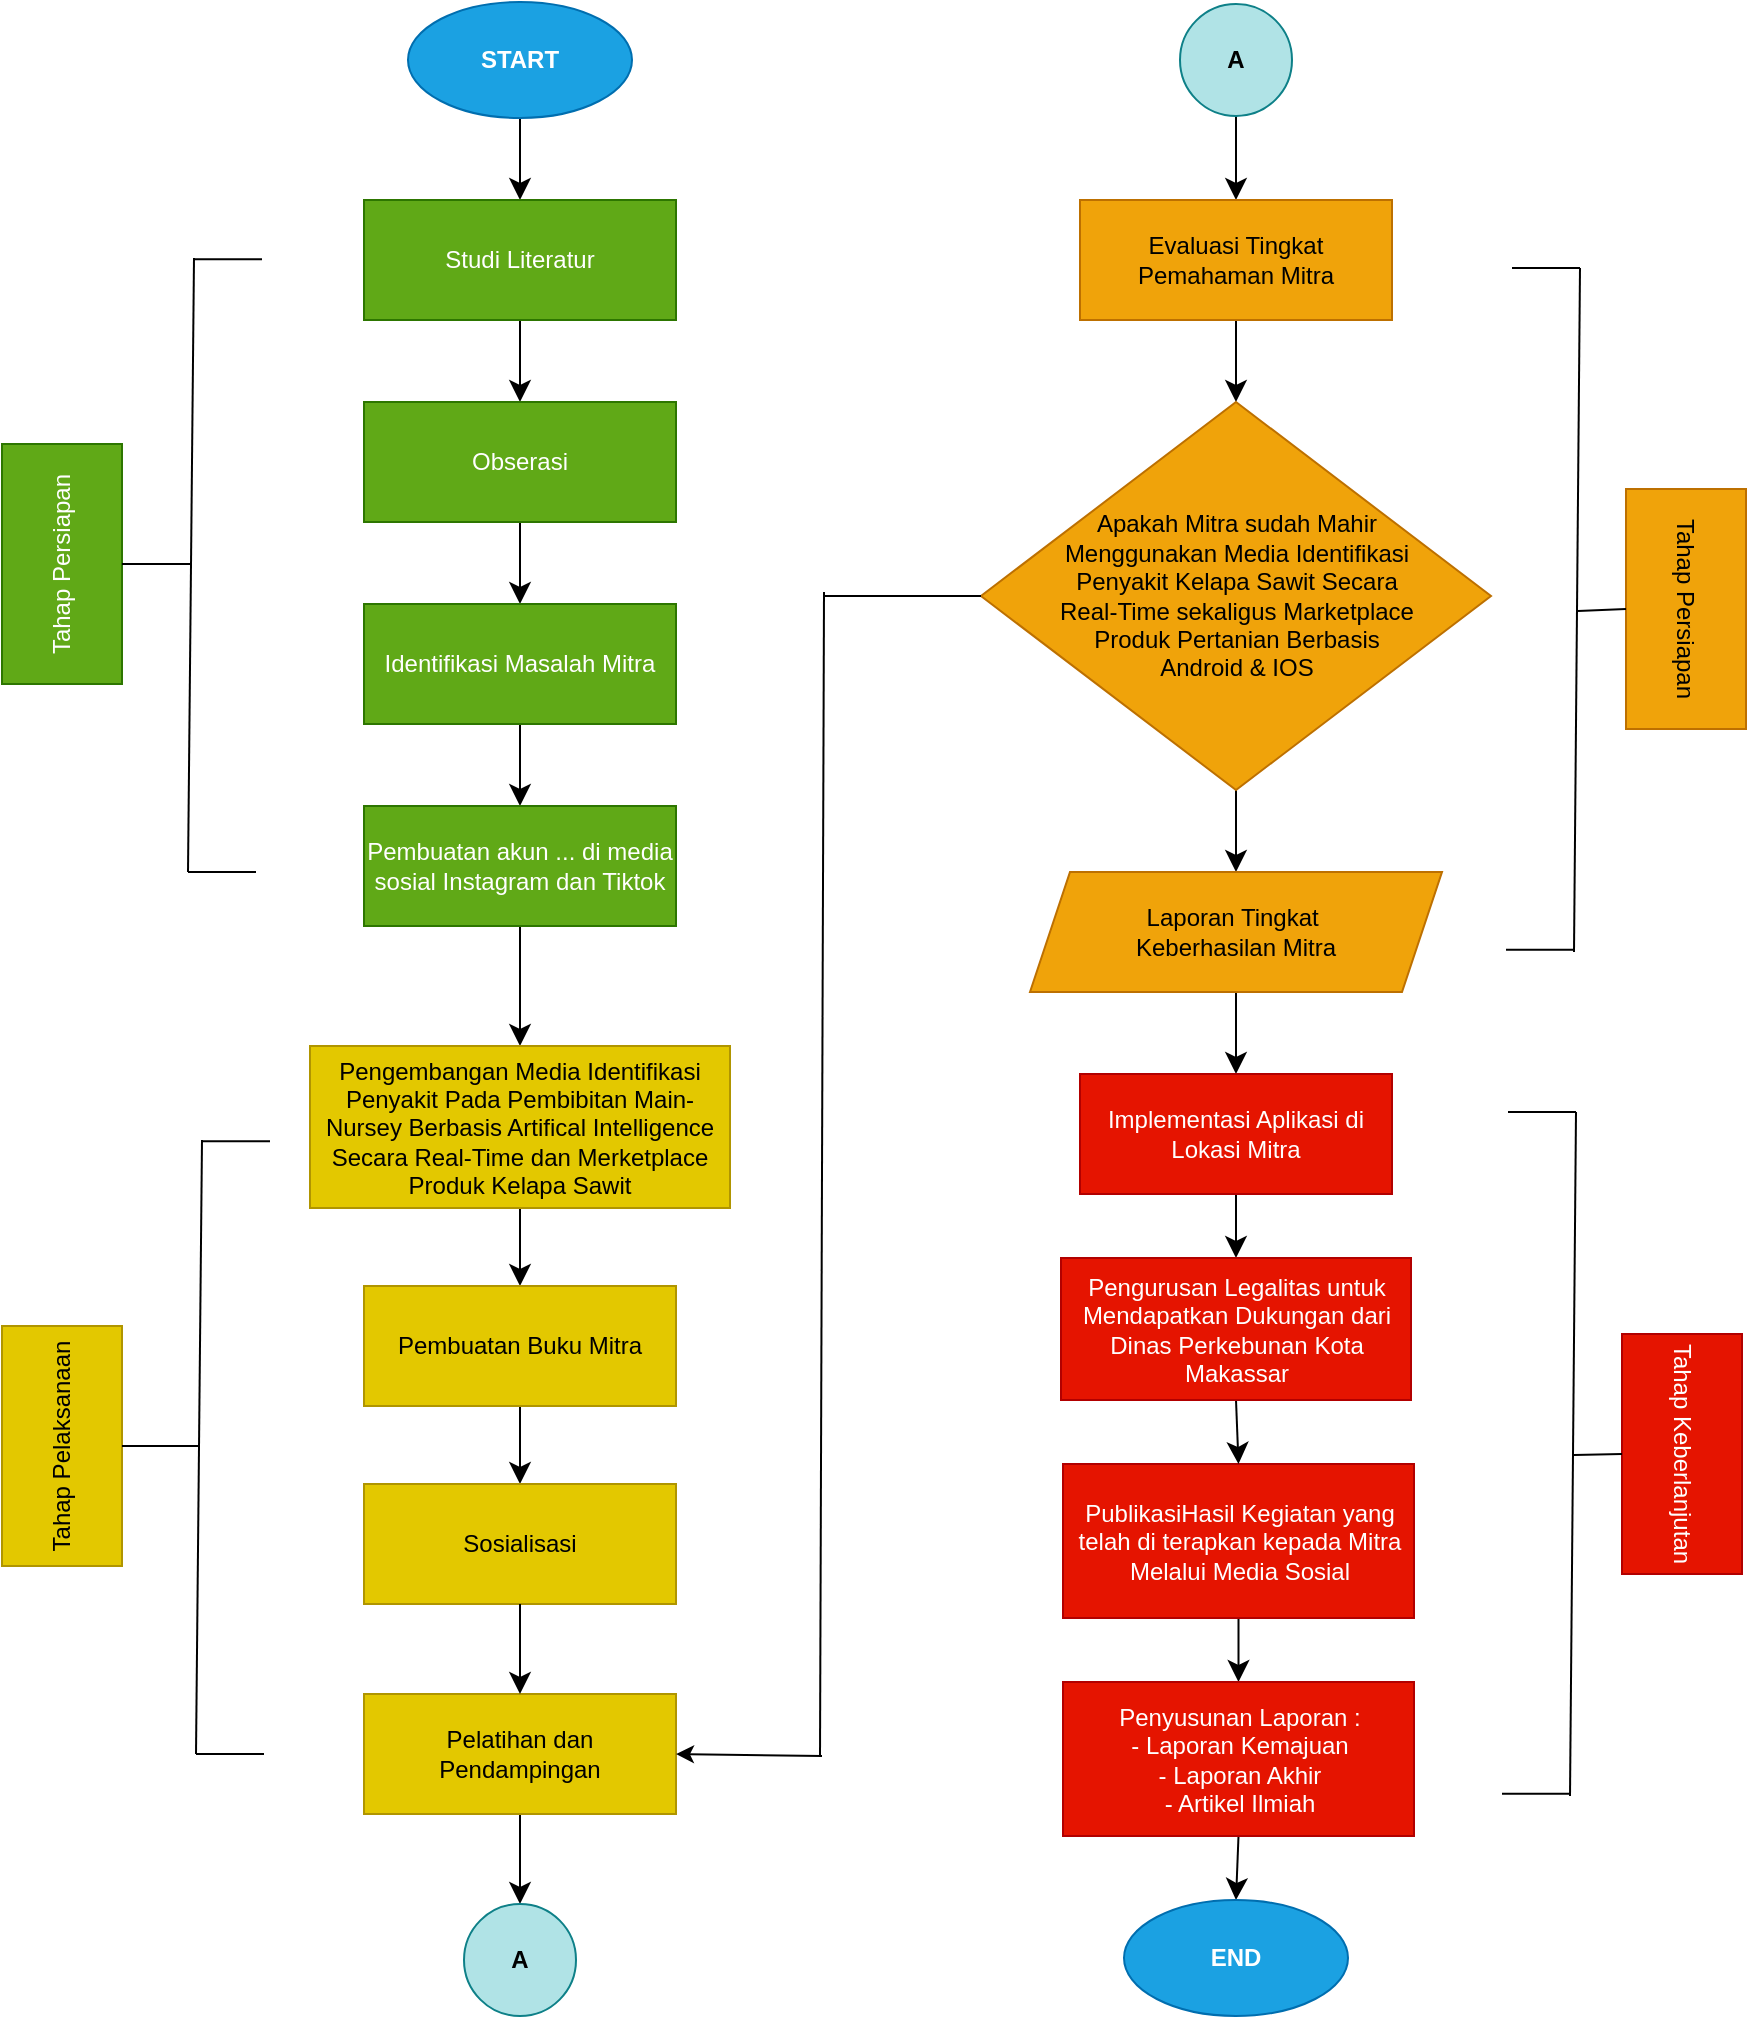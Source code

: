 <mxfile version="26.1.3">
  <diagram name="Page-1" id="F6lXygc_6NLY8PlQxDrW">
    <mxGraphModel dx="2584" dy="1112" grid="0" gridSize="10" guides="1" tooltips="1" connect="1" arrows="1" fold="1" page="0" pageScale="1" pageWidth="850" pageHeight="1100" background="#FFFFFF" math="0" shadow="0">
      <root>
        <mxCell id="0" />
        <mxCell id="1" parent="0" />
        <mxCell id="Fs--lFABOoEZHQ23tQJz-62" style="edgeStyle=none;curved=1;rounded=0;orthogonalLoop=1;jettySize=auto;html=1;exitX=0.5;exitY=1;exitDx=0;exitDy=0;fontSize=12;startSize=8;endSize=8;" edge="1" parent="1" source="Fs--lFABOoEZHQ23tQJz-4" target="Fs--lFABOoEZHQ23tQJz-5">
          <mxGeometry relative="1" as="geometry" />
        </mxCell>
        <mxCell id="Fs--lFABOoEZHQ23tQJz-4" value="&lt;h4&gt;&lt;font&gt;START&lt;/font&gt;&lt;/h4&gt;" style="ellipse;whiteSpace=wrap;html=1;fillColor=#1ba1e2;fontColor=#ffffff;strokeColor=#006EAF;" vertex="1" parent="1">
          <mxGeometry x="-35" y="27" width="112" height="58" as="geometry" />
        </mxCell>
        <mxCell id="Fs--lFABOoEZHQ23tQJz-63" style="edgeStyle=none;curved=1;rounded=0;orthogonalLoop=1;jettySize=auto;html=1;exitX=0.5;exitY=1;exitDx=0;exitDy=0;entryX=0.5;entryY=0;entryDx=0;entryDy=0;fontSize=12;startSize=8;endSize=8;" edge="1" parent="1" source="Fs--lFABOoEZHQ23tQJz-5" target="Fs--lFABOoEZHQ23tQJz-6">
          <mxGeometry relative="1" as="geometry" />
        </mxCell>
        <mxCell id="Fs--lFABOoEZHQ23tQJz-5" value="Studi Literatur" style="rounded=0;whiteSpace=wrap;html=1;fillColor=#60a917;strokeColor=#2D7600;fontColor=#FFFFFF;" vertex="1" parent="1">
          <mxGeometry x="-57" y="126" width="156" height="60" as="geometry" />
        </mxCell>
        <mxCell id="Fs--lFABOoEZHQ23tQJz-64" style="edgeStyle=none;curved=1;rounded=0;orthogonalLoop=1;jettySize=auto;html=1;exitX=0.5;exitY=1;exitDx=0;exitDy=0;entryX=0.5;entryY=0;entryDx=0;entryDy=0;fontSize=12;startSize=8;endSize=8;" edge="1" parent="1" source="Fs--lFABOoEZHQ23tQJz-6" target="Fs--lFABOoEZHQ23tQJz-7">
          <mxGeometry relative="1" as="geometry" />
        </mxCell>
        <mxCell id="Fs--lFABOoEZHQ23tQJz-6" value="&lt;p&gt;Obserasi&lt;/p&gt;" style="rounded=0;whiteSpace=wrap;html=1;fillColor=#60a917;fontColor=#ffffff;strokeColor=#2D7600;" vertex="1" parent="1">
          <mxGeometry x="-57" y="227" width="156" height="60" as="geometry" />
        </mxCell>
        <mxCell id="Fs--lFABOoEZHQ23tQJz-65" style="edgeStyle=none;curved=1;rounded=0;orthogonalLoop=1;jettySize=auto;html=1;exitX=0.5;exitY=1;exitDx=0;exitDy=0;fontSize=12;startSize=8;endSize=8;" edge="1" parent="1" source="Fs--lFABOoEZHQ23tQJz-7" target="Fs--lFABOoEZHQ23tQJz-8">
          <mxGeometry relative="1" as="geometry" />
        </mxCell>
        <mxCell id="Fs--lFABOoEZHQ23tQJz-7" value="&lt;p&gt;Identifikasi Masalah Mitra&lt;/p&gt;" style="rounded=0;whiteSpace=wrap;html=1;fillColor=#60a917;fontColor=#ffffff;strokeColor=#2D7600;" vertex="1" parent="1">
          <mxGeometry x="-57" y="328" width="156" height="60" as="geometry" />
        </mxCell>
        <mxCell id="Fs--lFABOoEZHQ23tQJz-66" style="edgeStyle=none;curved=1;rounded=0;orthogonalLoop=1;jettySize=auto;html=1;exitX=0.5;exitY=1;exitDx=0;exitDy=0;entryX=0.5;entryY=0;entryDx=0;entryDy=0;fontSize=12;startSize=8;endSize=8;" edge="1" parent="1" source="Fs--lFABOoEZHQ23tQJz-8" target="Fs--lFABOoEZHQ23tQJz-9">
          <mxGeometry relative="1" as="geometry" />
        </mxCell>
        <mxCell id="Fs--lFABOoEZHQ23tQJz-8" value="&lt;p&gt;Pembuatan akun ... di media sosial Instagram dan Tiktok&lt;/p&gt;" style="rounded=0;whiteSpace=wrap;html=1;fillColor=#60a917;fontColor=#ffffff;strokeColor=#2D7600;" vertex="1" parent="1">
          <mxGeometry x="-57" y="429" width="156" height="60" as="geometry" />
        </mxCell>
        <mxCell id="Fs--lFABOoEZHQ23tQJz-67" style="edgeStyle=none;curved=1;rounded=0;orthogonalLoop=1;jettySize=auto;html=1;exitX=0.5;exitY=1;exitDx=0;exitDy=0;entryX=0.5;entryY=0;entryDx=0;entryDy=0;fontSize=12;startSize=8;endSize=8;" edge="1" parent="1" source="Fs--lFABOoEZHQ23tQJz-9" target="Fs--lFABOoEZHQ23tQJz-10">
          <mxGeometry relative="1" as="geometry" />
        </mxCell>
        <mxCell id="Fs--lFABOoEZHQ23tQJz-9" value="&lt;p&gt;Pengembangan Media Identifikasi Penyakit Pada Pembibitan Main-Nursey Berbasis Artifical Intelligence Secara Real-Time dan Merketplace Produk Kelapa Sawit&lt;/p&gt;" style="rounded=0;whiteSpace=wrap;html=1;fillColor=#e3c800;fontColor=#000000;strokeColor=#B09500;" vertex="1" parent="1">
          <mxGeometry x="-84" y="549" width="210" height="81" as="geometry" />
        </mxCell>
        <mxCell id="Fs--lFABOoEZHQ23tQJz-68" style="edgeStyle=none;curved=1;rounded=0;orthogonalLoop=1;jettySize=auto;html=1;exitX=0.5;exitY=1;exitDx=0;exitDy=0;fontSize=12;startSize=8;endSize=8;" edge="1" parent="1" source="Fs--lFABOoEZHQ23tQJz-10" target="Fs--lFABOoEZHQ23tQJz-11">
          <mxGeometry relative="1" as="geometry" />
        </mxCell>
        <mxCell id="Fs--lFABOoEZHQ23tQJz-10" value="&lt;p&gt;Pembuatan Buku Mitra&lt;/p&gt;" style="rounded=0;whiteSpace=wrap;html=1;fillColor=#e3c800;fontColor=#000000;strokeColor=#B09500;" vertex="1" parent="1">
          <mxGeometry x="-57" y="669" width="156" height="60" as="geometry" />
        </mxCell>
        <mxCell id="Fs--lFABOoEZHQ23tQJz-11" value="&lt;p&gt;Sosialisasi&lt;/p&gt;" style="rounded=0;whiteSpace=wrap;html=1;fillColor=#e3c800;fontColor=#000000;strokeColor=#B09500;" vertex="1" parent="1">
          <mxGeometry x="-57" y="768" width="156" height="60" as="geometry" />
        </mxCell>
        <mxCell id="Fs--lFABOoEZHQ23tQJz-70" style="edgeStyle=none;curved=1;rounded=0;orthogonalLoop=1;jettySize=auto;html=1;exitX=0.5;exitY=1;exitDx=0;exitDy=0;entryX=0.5;entryY=0;entryDx=0;entryDy=0;fontSize=12;startSize=8;endSize=8;" edge="1" parent="1" source="Fs--lFABOoEZHQ23tQJz-12" target="Fs--lFABOoEZHQ23tQJz-37">
          <mxGeometry relative="1" as="geometry" />
        </mxCell>
        <mxCell id="Fs--lFABOoEZHQ23tQJz-12" value="&lt;p&gt;Pelatihan dan Pendampingan&lt;/p&gt;" style="rounded=0;whiteSpace=wrap;html=1;fillColor=#e3c800;fontColor=#000000;strokeColor=#B09500;" vertex="1" parent="1">
          <mxGeometry x="-57" y="873" width="156" height="60" as="geometry" />
        </mxCell>
        <mxCell id="Fs--lFABOoEZHQ23tQJz-13" value="Tahap Persiapan" style="rounded=0;whiteSpace=wrap;html=1;rotation=-90;fillColor=#60a917;fontColor=#ffffff;strokeColor=#2D7600;" vertex="1" parent="1">
          <mxGeometry x="-268" y="278" width="120" height="60" as="geometry" />
        </mxCell>
        <mxCell id="Fs--lFABOoEZHQ23tQJz-14" value="Tahap Pelaksanaan" style="rounded=0;whiteSpace=wrap;html=1;rotation=-90;fillColor=#e3c800;fontColor=#000000;strokeColor=#B09500;" vertex="1" parent="1">
          <mxGeometry x="-268" y="719" width="120" height="60" as="geometry" />
        </mxCell>
        <mxCell id="Fs--lFABOoEZHQ23tQJz-19" value="" style="group" vertex="1" connectable="0" parent="1">
          <mxGeometry x="-145" y="155" width="37" height="307" as="geometry" />
        </mxCell>
        <mxCell id="Fs--lFABOoEZHQ23tQJz-15" value="" style="endArrow=none;html=1;rounded=0;fontSize=12;startSize=8;endSize=8;curved=1;exitX=0.5;exitY=1;exitDx=0;exitDy=0;" edge="1" parent="Fs--lFABOoEZHQ23tQJz-19" source="Fs--lFABOoEZHQ23tQJz-13">
          <mxGeometry width="50" height="50" relative="1" as="geometry">
            <mxPoint x="-21" y="191" as="sourcePoint" />
            <mxPoint x="1" y="153" as="targetPoint" />
          </mxGeometry>
        </mxCell>
        <mxCell id="Fs--lFABOoEZHQ23tQJz-16" value="" style="endArrow=none;html=1;rounded=0;fontSize=12;startSize=8;endSize=8;curved=1;" edge="1" parent="Fs--lFABOoEZHQ23tQJz-19">
          <mxGeometry width="50" height="50" relative="1" as="geometry">
            <mxPoint y="307" as="sourcePoint" />
            <mxPoint x="3" as="targetPoint" />
          </mxGeometry>
        </mxCell>
        <mxCell id="Fs--lFABOoEZHQ23tQJz-17" value="" style="endArrow=none;html=1;rounded=0;fontSize=12;startSize=8;endSize=8;curved=1;exitX=0.5;exitY=1;exitDx=0;exitDy=0;" edge="1" parent="Fs--lFABOoEZHQ23tQJz-19">
          <mxGeometry width="50" height="50" relative="1" as="geometry">
            <mxPoint x="3" y="0.57" as="sourcePoint" />
            <mxPoint x="37" y="0.57" as="targetPoint" />
          </mxGeometry>
        </mxCell>
        <mxCell id="Fs--lFABOoEZHQ23tQJz-18" value="" style="endArrow=none;html=1;rounded=0;fontSize=12;startSize=8;endSize=8;curved=1;exitX=0.5;exitY=1;exitDx=0;exitDy=0;" edge="1" parent="Fs--lFABOoEZHQ23tQJz-19">
          <mxGeometry width="50" height="50" relative="1" as="geometry">
            <mxPoint y="307" as="sourcePoint" />
            <mxPoint x="34" y="307" as="targetPoint" />
          </mxGeometry>
        </mxCell>
        <mxCell id="Fs--lFABOoEZHQ23tQJz-25" value="" style="group" vertex="1" connectable="0" parent="1">
          <mxGeometry x="-141" y="596" width="37" height="307" as="geometry" />
        </mxCell>
        <mxCell id="Fs--lFABOoEZHQ23tQJz-26" value="" style="endArrow=none;html=1;rounded=0;fontSize=12;startSize=8;endSize=8;curved=1;exitX=0.5;exitY=1;exitDx=0;exitDy=0;" edge="1" parent="Fs--lFABOoEZHQ23tQJz-25" source="Fs--lFABOoEZHQ23tQJz-14">
          <mxGeometry width="50" height="50" relative="1" as="geometry">
            <mxPoint x="-21" y="191" as="sourcePoint" />
            <mxPoint x="1" y="153" as="targetPoint" />
          </mxGeometry>
        </mxCell>
        <mxCell id="Fs--lFABOoEZHQ23tQJz-27" value="" style="endArrow=none;html=1;rounded=0;fontSize=12;startSize=8;endSize=8;curved=1;" edge="1" parent="Fs--lFABOoEZHQ23tQJz-25">
          <mxGeometry width="50" height="50" relative="1" as="geometry">
            <mxPoint y="307" as="sourcePoint" />
            <mxPoint x="3" as="targetPoint" />
          </mxGeometry>
        </mxCell>
        <mxCell id="Fs--lFABOoEZHQ23tQJz-28" value="" style="endArrow=none;html=1;rounded=0;fontSize=12;startSize=8;endSize=8;curved=1;exitX=0.5;exitY=1;exitDx=0;exitDy=0;" edge="1" parent="Fs--lFABOoEZHQ23tQJz-25">
          <mxGeometry width="50" height="50" relative="1" as="geometry">
            <mxPoint x="3" y="0.57" as="sourcePoint" />
            <mxPoint x="37" y="0.57" as="targetPoint" />
          </mxGeometry>
        </mxCell>
        <mxCell id="Fs--lFABOoEZHQ23tQJz-29" value="" style="endArrow=none;html=1;rounded=0;fontSize=12;startSize=8;endSize=8;curved=1;exitX=0.5;exitY=1;exitDx=0;exitDy=0;" edge="1" parent="Fs--lFABOoEZHQ23tQJz-25">
          <mxGeometry width="50" height="50" relative="1" as="geometry">
            <mxPoint y="307" as="sourcePoint" />
            <mxPoint x="34" y="307" as="targetPoint" />
          </mxGeometry>
        </mxCell>
        <mxCell id="Fs--lFABOoEZHQ23tQJz-37" value="&lt;h4&gt;A&lt;/h4&gt;" style="ellipse;whiteSpace=wrap;html=1;aspect=fixed;fillColor=#b0e3e6;strokeColor=#0e8088;" vertex="1" parent="1">
          <mxGeometry x="-7" y="978" width="56" height="56" as="geometry" />
        </mxCell>
        <mxCell id="Fs--lFABOoEZHQ23tQJz-71" style="edgeStyle=none;curved=1;rounded=0;orthogonalLoop=1;jettySize=auto;html=1;exitX=0.5;exitY=1;exitDx=0;exitDy=0;entryX=0.5;entryY=0;entryDx=0;entryDy=0;fontSize=12;startSize=8;endSize=8;" edge="1" parent="1" source="Fs--lFABOoEZHQ23tQJz-38" target="Fs--lFABOoEZHQ23tQJz-39">
          <mxGeometry relative="1" as="geometry" />
        </mxCell>
        <mxCell id="Fs--lFABOoEZHQ23tQJz-38" value="&lt;h4&gt;A&lt;/h4&gt;" style="ellipse;whiteSpace=wrap;html=1;aspect=fixed;fillColor=#b0e3e6;strokeColor=#0e8088;" vertex="1" parent="1">
          <mxGeometry x="351" y="28" width="56" height="56" as="geometry" />
        </mxCell>
        <mxCell id="Fs--lFABOoEZHQ23tQJz-72" style="edgeStyle=none;curved=1;rounded=0;orthogonalLoop=1;jettySize=auto;html=1;exitX=0.5;exitY=1;exitDx=0;exitDy=0;entryX=0.5;entryY=0;entryDx=0;entryDy=0;fontSize=12;startSize=8;endSize=8;" edge="1" parent="1" source="Fs--lFABOoEZHQ23tQJz-39" target="Fs--lFABOoEZHQ23tQJz-40">
          <mxGeometry relative="1" as="geometry" />
        </mxCell>
        <mxCell id="Fs--lFABOoEZHQ23tQJz-39" value="&lt;p&gt;Evaluasi Tingkat Pemahaman Mitra&lt;/p&gt;" style="rounded=0;whiteSpace=wrap;html=1;fillColor=#f0a30a;fontColor=#000000;strokeColor=#BD7000;" vertex="1" parent="1">
          <mxGeometry x="301" y="126" width="156" height="60" as="geometry" />
        </mxCell>
        <mxCell id="Fs--lFABOoEZHQ23tQJz-73" style="edgeStyle=none;curved=1;rounded=0;orthogonalLoop=1;jettySize=auto;html=1;exitX=0.5;exitY=1;exitDx=0;exitDy=0;entryX=0.5;entryY=0;entryDx=0;entryDy=0;fontSize=12;startSize=8;endSize=8;" edge="1" parent="1" source="Fs--lFABOoEZHQ23tQJz-40" target="Fs--lFABOoEZHQ23tQJz-41">
          <mxGeometry relative="1" as="geometry" />
        </mxCell>
        <mxCell id="Fs--lFABOoEZHQ23tQJz-40" value="&lt;p&gt;Apakah Mitra sudah Mahir&lt;br&gt; Menggunakan Media Identifikasi&lt;br&gt; Penyakit Kelapa Sawit Secara&lt;br&gt; Real-Time sekaligus Marketplace&lt;br&gt; Produk Pertanian Berbasis&lt;br&gt; Android &amp;amp; IOS&lt;/p&gt;" style="rhombus;whiteSpace=wrap;html=1;fillColor=#f0a30a;fontColor=#000000;strokeColor=#BD7000;" vertex="1" parent="1">
          <mxGeometry x="251.5" y="227" width="255" height="194" as="geometry" />
        </mxCell>
        <mxCell id="Fs--lFABOoEZHQ23tQJz-74" style="edgeStyle=none;curved=1;rounded=0;orthogonalLoop=1;jettySize=auto;html=1;exitX=0.5;exitY=1;exitDx=0;exitDy=0;entryX=0.5;entryY=0;entryDx=0;entryDy=0;fontSize=12;startSize=8;endSize=8;" edge="1" parent="1" source="Fs--lFABOoEZHQ23tQJz-41" target="Fs--lFABOoEZHQ23tQJz-43">
          <mxGeometry relative="1" as="geometry" />
        </mxCell>
        <mxCell id="Fs--lFABOoEZHQ23tQJz-41" value="&lt;p&gt;Laporan Tingkat&amp;nbsp;&lt;br&gt;Keberhasilan Mitra&lt;/p&gt;" style="shape=parallelogram;perimeter=parallelogramPerimeter;whiteSpace=wrap;html=1;fixedSize=1;fillColor=#f0a30a;fontColor=#000000;strokeColor=#BD7000;" vertex="1" parent="1">
          <mxGeometry x="276" y="462" width="206" height="60" as="geometry" />
        </mxCell>
        <mxCell id="Fs--lFABOoEZHQ23tQJz-75" style="edgeStyle=none;curved=1;rounded=0;orthogonalLoop=1;jettySize=auto;html=1;exitX=0.5;exitY=1;exitDx=0;exitDy=0;entryX=0.5;entryY=0;entryDx=0;entryDy=0;fontSize=12;startSize=8;endSize=8;" edge="1" parent="1" source="Fs--lFABOoEZHQ23tQJz-43" target="Fs--lFABOoEZHQ23tQJz-45">
          <mxGeometry relative="1" as="geometry" />
        </mxCell>
        <mxCell id="Fs--lFABOoEZHQ23tQJz-43" value="&lt;p&gt;Implementasi Aplikasi di Lokasi Mitra&lt;/p&gt;" style="rounded=0;whiteSpace=wrap;html=1;fillColor=#e51400;fontColor=#ffffff;strokeColor=#B20000;" vertex="1" parent="1">
          <mxGeometry x="301" y="563" width="156" height="60" as="geometry" />
        </mxCell>
        <mxCell id="Fs--lFABOoEZHQ23tQJz-77" style="edgeStyle=none;curved=1;rounded=0;orthogonalLoop=1;jettySize=auto;html=1;exitX=0.5;exitY=1;exitDx=0;exitDy=0;entryX=0.5;entryY=0;entryDx=0;entryDy=0;fontSize=12;startSize=8;endSize=8;" edge="1" parent="1" source="Fs--lFABOoEZHQ23tQJz-44" target="Fs--lFABOoEZHQ23tQJz-46">
          <mxGeometry relative="1" as="geometry" />
        </mxCell>
        <mxCell id="Fs--lFABOoEZHQ23tQJz-44" value="&lt;p&gt;PublikasiHasil Kegiatan yang telah di terapkan kepada Mitra Melalui Media Sosial&lt;/p&gt;" style="rounded=0;whiteSpace=wrap;html=1;fillColor=#e51400;fontColor=#ffffff;strokeColor=#B20000;" vertex="1" parent="1">
          <mxGeometry x="292.5" y="758" width="175.5" height="77" as="geometry" />
        </mxCell>
        <mxCell id="Fs--lFABOoEZHQ23tQJz-76" style="edgeStyle=none;curved=1;rounded=0;orthogonalLoop=1;jettySize=auto;html=1;exitX=0.5;exitY=1;exitDx=0;exitDy=0;entryX=0.5;entryY=0;entryDx=0;entryDy=0;fontSize=12;startSize=8;endSize=8;" edge="1" parent="1" source="Fs--lFABOoEZHQ23tQJz-45" target="Fs--lFABOoEZHQ23tQJz-44">
          <mxGeometry relative="1" as="geometry" />
        </mxCell>
        <mxCell id="Fs--lFABOoEZHQ23tQJz-45" value="&lt;p&gt;Pengurusan Legalitas untuk Mendapatkan Dukungan dari Dinas Perkebunan Kota Makassar&lt;/p&gt;" style="rounded=0;whiteSpace=wrap;html=1;fillColor=#e51400;fontColor=#ffffff;strokeColor=#B20000;" vertex="1" parent="1">
          <mxGeometry x="291.5" y="655" width="175" height="71" as="geometry" />
        </mxCell>
        <mxCell id="Fs--lFABOoEZHQ23tQJz-78" style="edgeStyle=none;curved=1;rounded=0;orthogonalLoop=1;jettySize=auto;html=1;exitX=0.5;exitY=1;exitDx=0;exitDy=0;entryX=0.5;entryY=0;entryDx=0;entryDy=0;fontSize=12;startSize=8;endSize=8;" edge="1" parent="1" source="Fs--lFABOoEZHQ23tQJz-46" target="Fs--lFABOoEZHQ23tQJz-47">
          <mxGeometry relative="1" as="geometry" />
        </mxCell>
        <mxCell id="Fs--lFABOoEZHQ23tQJz-46" value="&lt;p&gt;&lt;font style=&quot;color: rgb(255, 255, 255);&quot;&gt;Penyusunan Laporan :&lt;br&gt;&lt;/font&gt;&lt;font style=&quot;color: rgb(255, 255, 255);&quot;&gt;&lt;span style=&quot;background-color: transparent; font-weight: normal;&quot;&gt;- Laporan Kemajuan&lt;br&gt;&lt;/span&gt;&lt;/font&gt;&lt;font style=&quot;color: rgb(255, 255, 255);&quot;&gt;&lt;span style=&quot;background-color: transparent; font-weight: normal;&quot;&gt;- Laporan Akhir&lt;br&gt;&lt;/span&gt;&lt;/font&gt;&lt;font style=&quot;color: rgb(255, 255, 255);&quot;&gt;&lt;span style=&quot;background-color: transparent; font-weight: normal;&quot;&gt;- Artikel Ilmiah&lt;/span&gt;&lt;/font&gt;&lt;/p&gt;" style="rounded=0;whiteSpace=wrap;html=1;align=center;fillColor=#e51400;fontColor=#ffffff;strokeColor=#B20000;" vertex="1" parent="1">
          <mxGeometry x="292.5" y="867" width="175.5" height="77" as="geometry" />
        </mxCell>
        <mxCell id="Fs--lFABOoEZHQ23tQJz-47" value="&lt;h4&gt;&lt;font&gt;END&lt;/font&gt;&lt;/h4&gt;" style="ellipse;whiteSpace=wrap;html=1;fillColor=#1ba1e2;fontColor=#ffffff;strokeColor=#006EAF;" vertex="1" parent="1">
          <mxGeometry x="323" y="976" width="112" height="58" as="geometry" />
        </mxCell>
        <mxCell id="Fs--lFABOoEZHQ23tQJz-48" value="&lt;p&gt;Tahap Persiapan&lt;/p&gt;" style="rounded=0;whiteSpace=wrap;html=1;rotation=90;fillColor=#f0a30a;fontColor=#000000;strokeColor=#BD7000;" vertex="1" parent="1">
          <mxGeometry x="544" y="300.5" width="120" height="60" as="geometry" />
        </mxCell>
        <mxCell id="Fs--lFABOoEZHQ23tQJz-49" value="Tahap Keberlanjutan" style="rounded=0;whiteSpace=wrap;html=1;rotation=90;fillColor=#e51400;fontColor=#ffffff;strokeColor=#B20000;" vertex="1" parent="1">
          <mxGeometry x="542" y="723" width="120" height="60" as="geometry" />
        </mxCell>
        <mxCell id="Fs--lFABOoEZHQ23tQJz-50" value="" style="group;rotation=-180;" vertex="1" connectable="0" parent="1">
          <mxGeometry x="512" y="543" width="37" height="342" as="geometry" />
        </mxCell>
        <mxCell id="Fs--lFABOoEZHQ23tQJz-51" value="" style="endArrow=none;html=1;rounded=0;fontSize=12;startSize=8;endSize=8;curved=1;exitX=0.5;exitY=1;exitDx=0;exitDy=0;" edge="1" parent="Fs--lFABOoEZHQ23tQJz-50" source="Fs--lFABOoEZHQ23tQJz-49">
          <mxGeometry width="50" height="50" relative="1" as="geometry">
            <mxPoint x="58" y="168.215" as="sourcePoint" />
            <mxPoint x="36" y="210.547" as="targetPoint" />
          </mxGeometry>
        </mxCell>
        <mxCell id="Fs--lFABOoEZHQ23tQJz-52" value="" style="endArrow=none;html=1;rounded=0;fontSize=12;startSize=8;endSize=8;curved=1;" edge="1" parent="Fs--lFABOoEZHQ23tQJz-50">
          <mxGeometry width="50" height="50" relative="1" as="geometry">
            <mxPoint x="37" y="38.99" as="sourcePoint" />
            <mxPoint x="34" y="380.99" as="targetPoint" />
          </mxGeometry>
        </mxCell>
        <mxCell id="Fs--lFABOoEZHQ23tQJz-53" value="" style="endArrow=none;html=1;rounded=0;fontSize=12;startSize=8;endSize=8;curved=1;exitX=0.5;exitY=1;exitDx=0;exitDy=0;" edge="1" parent="Fs--lFABOoEZHQ23tQJz-50">
          <mxGeometry width="50" height="50" relative="1" as="geometry">
            <mxPoint x="34" y="379.876" as="sourcePoint" />
            <mxPoint y="379.876" as="targetPoint" />
          </mxGeometry>
        </mxCell>
        <mxCell id="Fs--lFABOoEZHQ23tQJz-54" value="" style="endArrow=none;html=1;rounded=0;fontSize=12;startSize=8;endSize=8;curved=1;exitX=0.5;exitY=1;exitDx=0;exitDy=0;" edge="1" parent="Fs--lFABOoEZHQ23tQJz-50">
          <mxGeometry width="50" height="50" relative="1" as="geometry">
            <mxPoint x="37" y="38.99" as="sourcePoint" />
            <mxPoint x="3" y="38.99" as="targetPoint" />
          </mxGeometry>
        </mxCell>
        <mxCell id="Fs--lFABOoEZHQ23tQJz-55" value="" style="group;rotation=-180;" vertex="1" connectable="0" parent="1">
          <mxGeometry x="514" y="121" width="37" height="342" as="geometry" />
        </mxCell>
        <mxCell id="Fs--lFABOoEZHQ23tQJz-56" value="" style="endArrow=none;html=1;rounded=0;fontSize=12;startSize=8;endSize=8;curved=1;exitX=0.5;exitY=1;exitDx=0;exitDy=0;" edge="1" parent="Fs--lFABOoEZHQ23tQJz-55" source="Fs--lFABOoEZHQ23tQJz-48">
          <mxGeometry width="50" height="50" relative="1" as="geometry">
            <mxPoint x="58" y="168.215" as="sourcePoint" />
            <mxPoint x="36" y="210.547" as="targetPoint" />
          </mxGeometry>
        </mxCell>
        <mxCell id="Fs--lFABOoEZHQ23tQJz-57" value="" style="endArrow=none;html=1;rounded=0;fontSize=12;startSize=8;endSize=8;curved=1;" edge="1" parent="Fs--lFABOoEZHQ23tQJz-55">
          <mxGeometry width="50" height="50" relative="1" as="geometry">
            <mxPoint x="37" y="38.99" as="sourcePoint" />
            <mxPoint x="34" y="380.99" as="targetPoint" />
          </mxGeometry>
        </mxCell>
        <mxCell id="Fs--lFABOoEZHQ23tQJz-58" value="" style="endArrow=none;html=1;rounded=0;fontSize=12;startSize=8;endSize=8;curved=1;exitX=0.5;exitY=1;exitDx=0;exitDy=0;" edge="1" parent="Fs--lFABOoEZHQ23tQJz-55">
          <mxGeometry width="50" height="50" relative="1" as="geometry">
            <mxPoint x="34" y="379.876" as="sourcePoint" />
            <mxPoint y="379.876" as="targetPoint" />
          </mxGeometry>
        </mxCell>
        <mxCell id="Fs--lFABOoEZHQ23tQJz-59" value="" style="endArrow=none;html=1;rounded=0;fontSize=12;startSize=8;endSize=8;curved=1;exitX=0.5;exitY=1;exitDx=0;exitDy=0;" edge="1" parent="Fs--lFABOoEZHQ23tQJz-55">
          <mxGeometry width="50" height="50" relative="1" as="geometry">
            <mxPoint x="37" y="38.99" as="sourcePoint" />
            <mxPoint x="3" y="38.99" as="targetPoint" />
          </mxGeometry>
        </mxCell>
        <mxCell id="Fs--lFABOoEZHQ23tQJz-69" style="edgeStyle=none;curved=1;rounded=0;orthogonalLoop=1;jettySize=auto;html=1;exitX=0.5;exitY=1;exitDx=0;exitDy=0;fontSize=12;startSize=8;endSize=8;" edge="1" parent="1" source="Fs--lFABOoEZHQ23tQJz-11" target="Fs--lFABOoEZHQ23tQJz-12">
          <mxGeometry relative="1" as="geometry">
            <mxPoint x="21" y="862" as="targetPoint" />
          </mxGeometry>
        </mxCell>
        <mxCell id="Fs--lFABOoEZHQ23tQJz-80" value="" style="endArrow=none;html=1;rounded=0;fontSize=12;startSize=8;endSize=8;curved=1;entryX=0;entryY=0.5;entryDx=0;entryDy=0;" edge="1" parent="1" target="Fs--lFABOoEZHQ23tQJz-40">
          <mxGeometry width="50" height="50" relative="1" as="geometry">
            <mxPoint x="173" y="324" as="sourcePoint" />
            <mxPoint x="350" y="281" as="targetPoint" />
          </mxGeometry>
        </mxCell>
        <mxCell id="Fs--lFABOoEZHQ23tQJz-81" value="" style="endArrow=none;html=1;rounded=0;fontSize=12;startSize=8;endSize=8;curved=1;" edge="1" parent="1">
          <mxGeometry width="50" height="50" relative="1" as="geometry">
            <mxPoint x="171" y="904" as="sourcePoint" />
            <mxPoint x="173" y="322" as="targetPoint" />
          </mxGeometry>
        </mxCell>
        <mxCell id="Fs--lFABOoEZHQ23tQJz-82" value="" style="endArrow=none;html=1;rounded=0;fontSize=12;curved=1;strokeColor=default;startArrow=classic;startFill=1;exitX=1;exitY=0.5;exitDx=0;exitDy=0;" edge="1" parent="1" source="Fs--lFABOoEZHQ23tQJz-12">
          <mxGeometry width="50" height="50" relative="1" as="geometry">
            <mxPoint x="102" y="856" as="sourcePoint" />
            <mxPoint x="172" y="904" as="targetPoint" />
          </mxGeometry>
        </mxCell>
      </root>
    </mxGraphModel>
  </diagram>
</mxfile>
